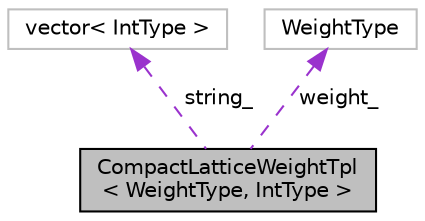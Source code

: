 digraph "CompactLatticeWeightTpl&lt; WeightType, IntType &gt;"
{
  edge [fontname="Helvetica",fontsize="10",labelfontname="Helvetica",labelfontsize="10"];
  node [fontname="Helvetica",fontsize="10",shape=record];
  Node1 [label="CompactLatticeWeightTpl\l\< WeightType, IntType \>",height=0.2,width=0.4,color="black", fillcolor="grey75", style="filled", fontcolor="black"];
  Node2 -> Node1 [dir="back",color="darkorchid3",fontsize="10",style="dashed",label=" string_" ,fontname="Helvetica"];
  Node2 [label="vector\< IntType \>",height=0.2,width=0.4,color="grey75", fillcolor="white", style="filled"];
  Node3 -> Node1 [dir="back",color="darkorchid3",fontsize="10",style="dashed",label=" weight_" ,fontname="Helvetica"];
  Node3 [label="WeightType",height=0.2,width=0.4,color="grey75", fillcolor="white", style="filled"];
}
